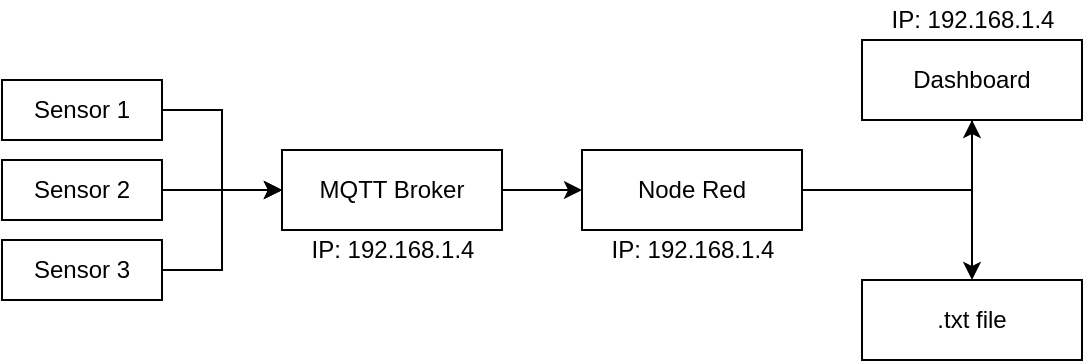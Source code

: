 <mxfile version="13.6.5" type="github"><diagram id="EBhmsqUILHJAZAa3F6eM" name="Page-1"><mxGraphModel dx="1038" dy="499" grid="1" gridSize="10" guides="1" tooltips="1" connect="1" arrows="1" fold="1" page="1" pageScale="1" pageWidth="827" pageHeight="1169" math="0" shadow="0"><root><mxCell id="0"/><mxCell id="1" parent="0"/><mxCell id="cU8NM1DmRUofaHlGW6VY-6" style="edgeStyle=orthogonalEdgeStyle;rounded=0;orthogonalLoop=1;jettySize=auto;html=1;entryX=0;entryY=0.5;entryDx=0;entryDy=0;" edge="1" parent="1" source="cU8NM1DmRUofaHlGW6VY-1" target="cU8NM1DmRUofaHlGW6VY-5"><mxGeometry relative="1" as="geometry"/></mxCell><mxCell id="cU8NM1DmRUofaHlGW6VY-1" value="Sensor 1" style="rounded=0;whiteSpace=wrap;html=1;" vertex="1" parent="1"><mxGeometry x="80" y="120" width="80" height="30" as="geometry"/></mxCell><mxCell id="cU8NM1DmRUofaHlGW6VY-7" value="" style="edgeStyle=orthogonalEdgeStyle;rounded=0;orthogonalLoop=1;jettySize=auto;html=1;" edge="1" parent="1" source="cU8NM1DmRUofaHlGW6VY-2" target="cU8NM1DmRUofaHlGW6VY-5"><mxGeometry relative="1" as="geometry"/></mxCell><mxCell id="cU8NM1DmRUofaHlGW6VY-2" value="Sensor 2" style="rounded=0;whiteSpace=wrap;html=1;" vertex="1" parent="1"><mxGeometry x="80" y="160" width="80" height="30" as="geometry"/></mxCell><mxCell id="cU8NM1DmRUofaHlGW6VY-8" value="" style="edgeStyle=orthogonalEdgeStyle;rounded=0;orthogonalLoop=1;jettySize=auto;html=1;" edge="1" parent="1" source="cU8NM1DmRUofaHlGW6VY-3" target="cU8NM1DmRUofaHlGW6VY-5"><mxGeometry relative="1" as="geometry"><Array as="points"><mxPoint x="190" y="215"/><mxPoint x="190" y="175"/></Array></mxGeometry></mxCell><mxCell id="cU8NM1DmRUofaHlGW6VY-3" value="Sensor 3" style="rounded=0;whiteSpace=wrap;html=1;" vertex="1" parent="1"><mxGeometry x="80" y="200" width="80" height="30" as="geometry"/></mxCell><mxCell id="cU8NM1DmRUofaHlGW6VY-11" value="" style="edgeStyle=orthogonalEdgeStyle;rounded=0;orthogonalLoop=1;jettySize=auto;html=1;" edge="1" parent="1" source="cU8NM1DmRUofaHlGW6VY-5" target="cU8NM1DmRUofaHlGW6VY-10"><mxGeometry relative="1" as="geometry"/></mxCell><mxCell id="cU8NM1DmRUofaHlGW6VY-5" value="MQTT Broker" style="rounded=0;whiteSpace=wrap;html=1;" vertex="1" parent="1"><mxGeometry x="220" y="155" width="110" height="40" as="geometry"/></mxCell><mxCell id="cU8NM1DmRUofaHlGW6VY-13" value="" style="edgeStyle=orthogonalEdgeStyle;rounded=0;orthogonalLoop=1;jettySize=auto;html=1;" edge="1" parent="1" source="cU8NM1DmRUofaHlGW6VY-10" target="cU8NM1DmRUofaHlGW6VY-12"><mxGeometry relative="1" as="geometry"/></mxCell><mxCell id="cU8NM1DmRUofaHlGW6VY-10" value="Node Red" style="rounded=0;whiteSpace=wrap;html=1;" vertex="1" parent="1"><mxGeometry x="370" y="155" width="110" height="40" as="geometry"/></mxCell><mxCell id="cU8NM1DmRUofaHlGW6VY-15" value="" style="edgeStyle=orthogonalEdgeStyle;rounded=0;orthogonalLoop=1;jettySize=auto;html=1;" edge="1" parent="1" source="cU8NM1DmRUofaHlGW6VY-12" target="cU8NM1DmRUofaHlGW6VY-14"><mxGeometry relative="1" as="geometry"/></mxCell><mxCell id="cU8NM1DmRUofaHlGW6VY-12" value="Dashboard" style="rounded=0;whiteSpace=wrap;html=1;" vertex="1" parent="1"><mxGeometry x="510" y="100" width="110" height="40" as="geometry"/></mxCell><mxCell id="cU8NM1DmRUofaHlGW6VY-14" value=".txt file" style="rounded=0;whiteSpace=wrap;html=1;" vertex="1" parent="1"><mxGeometry x="510" y="220" width="110" height="40" as="geometry"/></mxCell><mxCell id="cU8NM1DmRUofaHlGW6VY-16" value="IP: 192.168.1.4" style="text;html=1;align=center;verticalAlign=middle;resizable=0;points=[];autosize=1;" vertex="1" parent="1"><mxGeometry x="225" y="195" width="100" height="20" as="geometry"/></mxCell><mxCell id="cU8NM1DmRUofaHlGW6VY-17" value="IP: 192.168.1.4" style="text;html=1;align=center;verticalAlign=middle;resizable=0;points=[];autosize=1;" vertex="1" parent="1"><mxGeometry x="375" y="195" width="100" height="20" as="geometry"/></mxCell><mxCell id="cU8NM1DmRUofaHlGW6VY-18" value="IP: 192.168.1.4" style="text;html=1;align=center;verticalAlign=middle;resizable=0;points=[];autosize=1;" vertex="1" parent="1"><mxGeometry x="515" y="80" width="100" height="20" as="geometry"/></mxCell></root></mxGraphModel></diagram></mxfile>